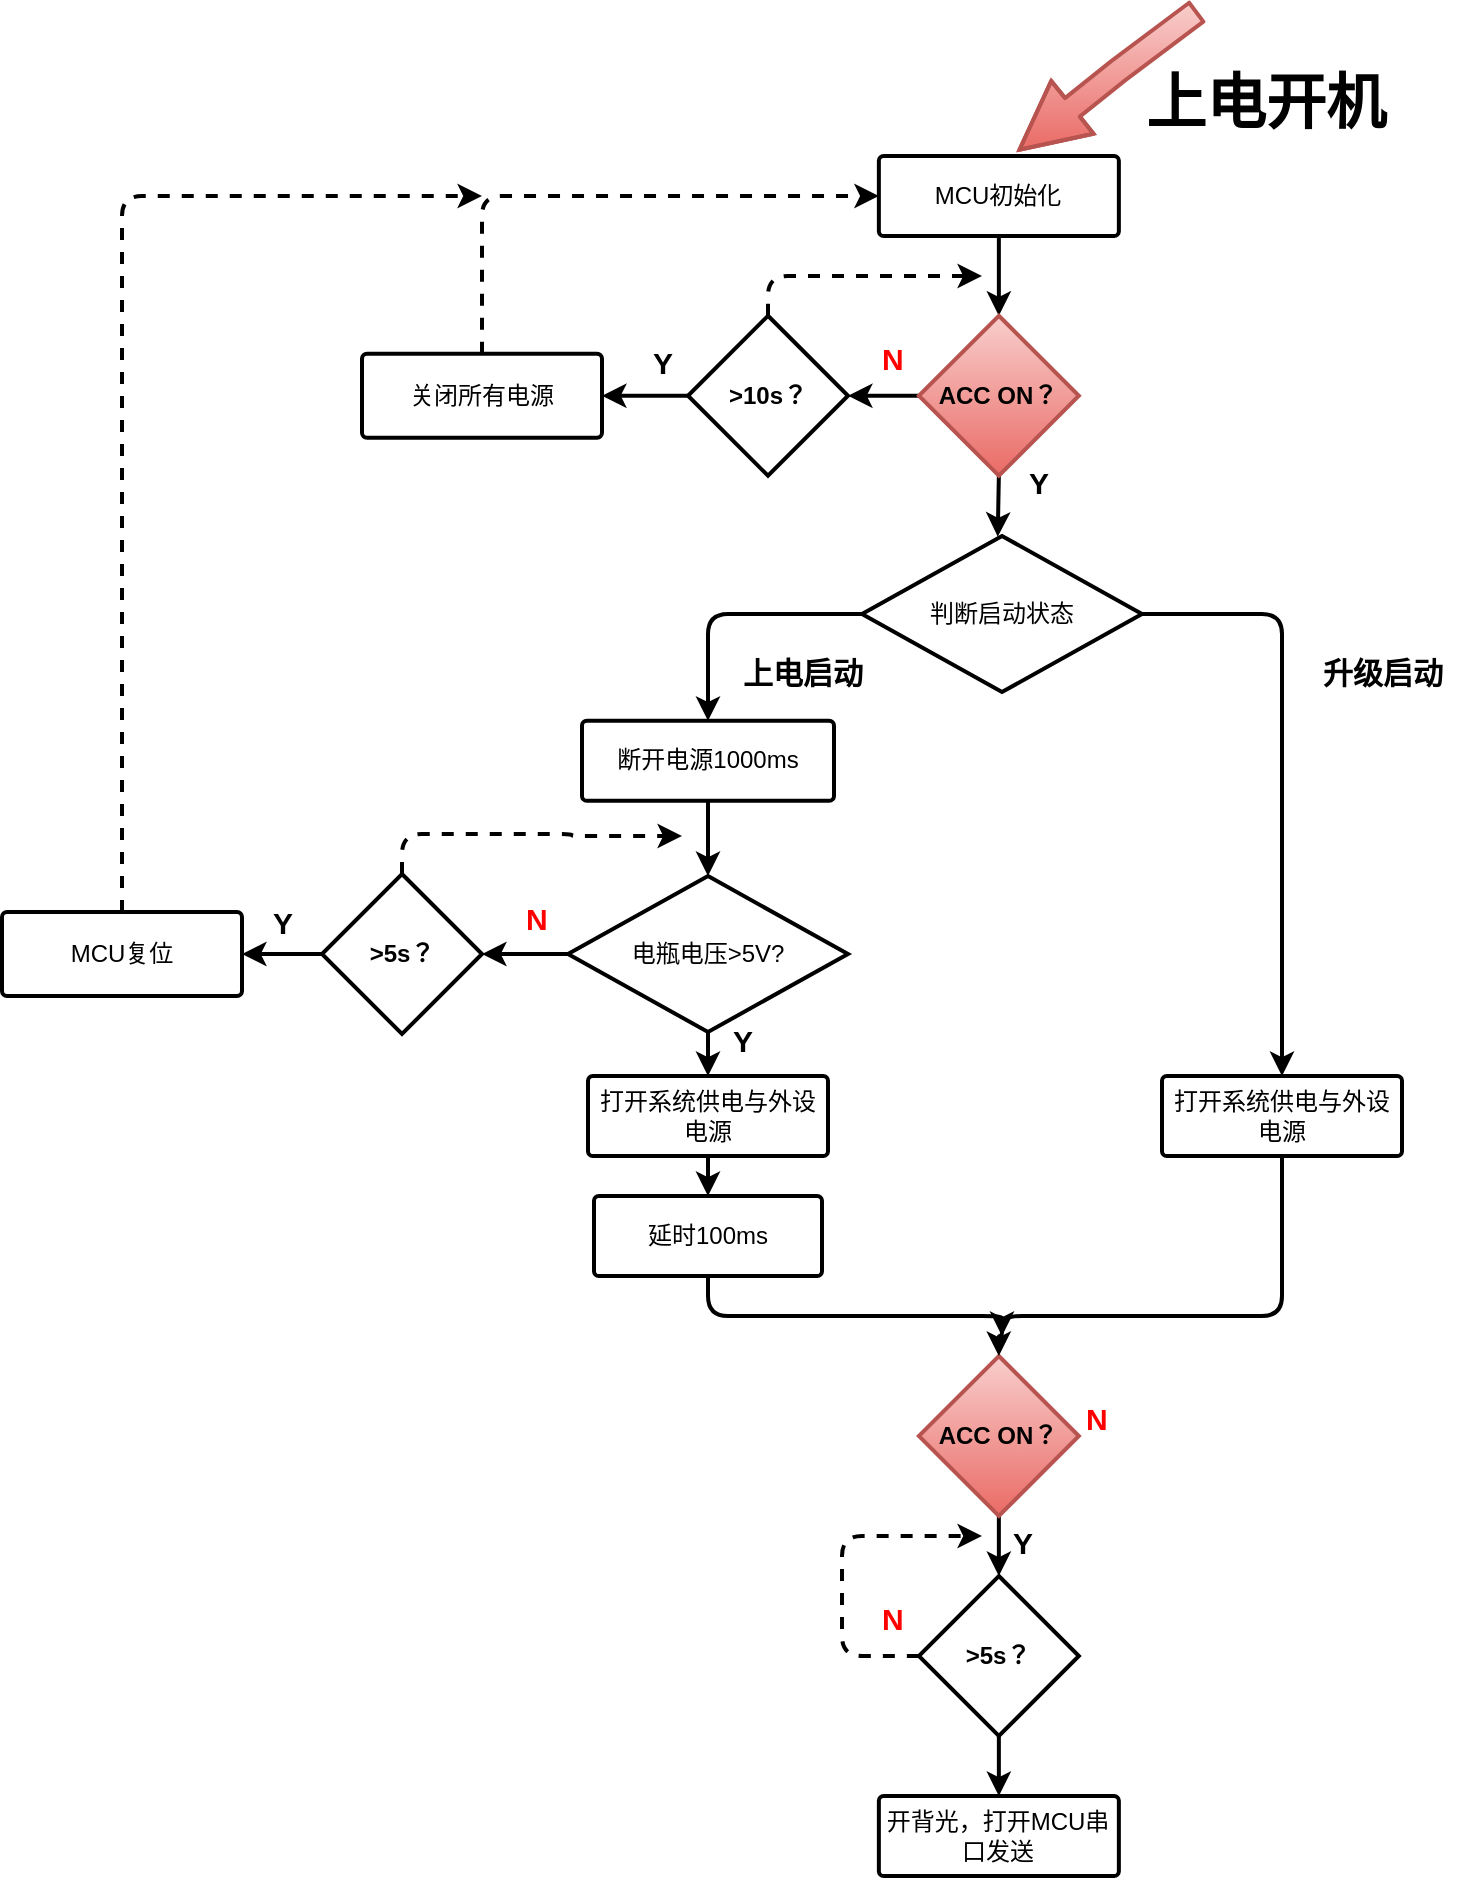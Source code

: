 <mxfile version="12.4.2" type="github" pages="2">
  <diagram id="tna1ElHer_TI-eJwXjj5" name="第 1 页">
    <mxGraphModel dx="1303" dy="2093" grid="1" gridSize="10" guides="1" tooltips="1" connect="1" arrows="1" fold="1" page="1" pageScale="1" pageWidth="827" pageHeight="1169" math="0" shadow="0">
      <root>
        <mxCell id="0"/>
        <mxCell id="1" parent="0"/>
        <mxCell id="ISJteBSZx92jgn3laSxB-1" value="&lt;b&gt;&lt;font style=&quot;font-size: 30px&quot;&gt;上电开机&lt;/font&gt;&lt;/b&gt;" style="text;html=1;resizable=0;points=[];autosize=1;align=left;verticalAlign=top;spacingTop=-4;fontSize=15;fontFamily=Helvetica;" vertex="1" parent="1">
          <mxGeometry x="830" y="-1047.5" width="140" height="20" as="geometry"/>
        </mxCell>
        <mxCell id="ISJteBSZx92jgn3laSxB-33" style="edgeStyle=orthogonalEdgeStyle;rounded=1;orthogonalLoop=1;jettySize=auto;html=1;exitX=0.5;exitY=1;exitDx=0;exitDy=0;exitPerimeter=0;entryX=0.5;entryY=0;entryDx=0;entryDy=0;strokeWidth=2;" edge="1" parent="1" source="ISJteBSZx92jgn3laSxB-2" target="ISJteBSZx92jgn3laSxB-7">
          <mxGeometry relative="1" as="geometry"/>
        </mxCell>
        <mxCell id="ISJteBSZx92jgn3laSxB-2" value="MCU初始化" style="strokeWidth=2;html=1;shape=mxgraph.flowchart.process;whiteSpace=wrap;fontFamily=Helvetica;align=center;" vertex="1" parent="1">
          <mxGeometry x="698.43" y="-1000" width="120" height="40" as="geometry"/>
        </mxCell>
        <mxCell id="ISJteBSZx92jgn3laSxB-3" value="" style="shape=flexArrow;endArrow=classic;html=1;fillColor=#f8cecc;strokeWidth=2;fontFamily=Helvetica;fontSize=15;strokeColor=#b85450;gradientColor=#ea6b66;width=10.833;endSize=10.642;endWidth=20;" edge="1" parent="1">
          <mxGeometry width="50" height="50" relative="1" as="geometry">
            <mxPoint x="857.93" y="-1072.5" as="sourcePoint"/>
            <mxPoint x="767.93" y="-1002.5" as="targetPoint"/>
            <Array as="points">
              <mxPoint x="817.93" y="-1042.5"/>
            </Array>
          </mxGeometry>
        </mxCell>
        <mxCell id="ISJteBSZx92jgn3laSxB-5" style="edgeStyle=orthogonalEdgeStyle;rounded=1;orthogonalLoop=1;jettySize=auto;html=1;exitX=0;exitY=0.5;exitDx=0;exitDy=0;strokeWidth=2;entryX=1;entryY=0.5;entryDx=0;entryDy=0;" edge="1" parent="1" source="ISJteBSZx92jgn3laSxB-7" target="ISJteBSZx92jgn3laSxB-12">
          <mxGeometry relative="1" as="geometry">
            <mxPoint x="845.001" y="-880.211" as="targetPoint"/>
            <Array as="points"/>
          </mxGeometry>
        </mxCell>
        <mxCell id="ISJteBSZx92jgn3laSxB-6" style="edgeStyle=orthogonalEdgeStyle;rounded=0;orthogonalLoop=1;jettySize=auto;html=1;exitX=0.5;exitY=1;exitDx=0;exitDy=0;entryX=0.5;entryY=0;entryDx=0;entryDy=0;entryPerimeter=0;strokeWidth=2;" edge="1" parent="1" source="ISJteBSZx92jgn3laSxB-7">
          <mxGeometry relative="1" as="geometry">
            <mxPoint x="757.859" y="-809.643" as="targetPoint"/>
          </mxGeometry>
        </mxCell>
        <mxCell id="ISJteBSZx92jgn3laSxB-7" value="&lt;font style=&quot;vertical-align: inherit&quot;&gt;&lt;font style=&quot;vertical-align: inherit&quot;&gt;&lt;b&gt;ACC ON？&lt;/b&gt;&lt;/font&gt;&lt;/font&gt;" style="rhombus;whiteSpace=wrap;html=1;strokeWidth=2;fillColor=#f8cecc;fontFamily=Helvetica;align=center;strokeColor=#b85450;gradientColor=#ea6b66;" vertex="1" parent="1">
          <mxGeometry x="718.43" y="-920.14" width="80" height="80" as="geometry"/>
        </mxCell>
        <mxCell id="ISJteBSZx92jgn3laSxB-8" value="Y" style="text;html=1;resizable=0;points=[];autosize=1;align=center;verticalAlign=middle;spacingTop=-4;fontFamily=Helvetica;labelPosition=center;verticalLabelPosition=middle;strokeWidth=2;fontSize=15;fontStyle=1" vertex="1" parent="1">
          <mxGeometry x="767.93" y="-840.14" width="20" height="10" as="geometry"/>
        </mxCell>
        <mxCell id="ISJteBSZx92jgn3laSxB-9" value="&lt;span style=&quot;font-size: 15px&quot;&gt;&lt;font color=&quot;#ff0000&quot;&gt;N&lt;/font&gt;&lt;/span&gt;" style="text;html=1;resizable=0;points=[];autosize=1;align=left;verticalAlign=top;spacingTop=-4;fontFamily=Helvetica;strokeWidth=2;fontSize=15;fontStyle=1;fillColor=none;" vertex="1" parent="1">
          <mxGeometry x="698.43" y="-910.14" width="30" height="20" as="geometry"/>
        </mxCell>
        <mxCell id="ISJteBSZx92jgn3laSxB-47" style="edgeStyle=orthogonalEdgeStyle;rounded=1;orthogonalLoop=1;jettySize=auto;html=1;exitX=0.5;exitY=0;exitDx=0;exitDy=0;exitPerimeter=0;entryX=0;entryY=0.5;entryDx=0;entryDy=0;entryPerimeter=0;strokeWidth=2;dashed=1;" edge="1" parent="1" source="ISJteBSZx92jgn3laSxB-11" target="ISJteBSZx92jgn3laSxB-2">
          <mxGeometry relative="1" as="geometry"/>
        </mxCell>
        <mxCell id="ISJteBSZx92jgn3laSxB-11" value="关闭所有电源" style="strokeWidth=2;html=1;shape=mxgraph.flowchart.process;whiteSpace=wrap;fillColor=none;fontFamily=Helvetica;align=center;strokeColor=#000000;" vertex="1" parent="1">
          <mxGeometry x="440" y="-901.14" width="120" height="42" as="geometry"/>
        </mxCell>
        <mxCell id="ISJteBSZx92jgn3laSxB-31" style="edgeStyle=orthogonalEdgeStyle;rounded=1;orthogonalLoop=1;jettySize=auto;html=1;exitX=0;exitY=0.5;exitDx=0;exitDy=0;entryX=1;entryY=0.5;entryDx=0;entryDy=0;entryPerimeter=0;strokeWidth=2;" edge="1" parent="1" source="ISJteBSZx92jgn3laSxB-12" target="ISJteBSZx92jgn3laSxB-11">
          <mxGeometry relative="1" as="geometry"/>
        </mxCell>
        <mxCell id="ISJteBSZx92jgn3laSxB-32" style="edgeStyle=orthogonalEdgeStyle;rounded=1;orthogonalLoop=1;jettySize=auto;html=1;exitX=0.5;exitY=0;exitDx=0;exitDy=0;strokeWidth=2;dashed=1;" edge="1" parent="1" source="ISJteBSZx92jgn3laSxB-12">
          <mxGeometry relative="1" as="geometry">
            <mxPoint x="750" y="-940" as="targetPoint"/>
            <Array as="points">
              <mxPoint x="643" y="-940"/>
            </Array>
          </mxGeometry>
        </mxCell>
        <mxCell id="ISJteBSZx92jgn3laSxB-12" value="&lt;font style=&quot;vertical-align: inherit&quot;&gt;&lt;font style=&quot;vertical-align: inherit&quot;&gt;&lt;b&gt;&amp;gt;10s？&lt;/b&gt;&lt;/font&gt;&lt;/font&gt;" style="rhombus;whiteSpace=wrap;html=1;strokeWidth=2;fontFamily=Helvetica;align=center;" vertex="1" parent="1">
          <mxGeometry x="603" y="-920.141" width="80" height="80" as="geometry"/>
        </mxCell>
        <mxCell id="ISJteBSZx92jgn3laSxB-29" style="edgeStyle=orthogonalEdgeStyle;rounded=1;orthogonalLoop=1;jettySize=auto;html=1;exitX=1;exitY=0.5;exitDx=0;exitDy=0;exitPerimeter=0;entryX=0.5;entryY=0;entryDx=0;entryDy=0;entryPerimeter=0;strokeWidth=2;" edge="1" parent="1" source="ISJteBSZx92jgn3laSxB-14" target="ISJteBSZx92jgn3laSxB-36">
          <mxGeometry relative="1" as="geometry">
            <mxPoint x="886.862" y="-717.759" as="targetPoint"/>
            <Array as="points">
              <mxPoint x="900" y="-771"/>
            </Array>
          </mxGeometry>
        </mxCell>
        <mxCell id="ISJteBSZx92jgn3laSxB-14" value="判断启动状态" style="strokeWidth=2;html=1;shape=mxgraph.flowchart.decision;whiteSpace=wrap;fillColor=#ffffff;fontFamily=Helvetica;align=center;strokeColor=#000000;" vertex="1" parent="1">
          <mxGeometry x="690" y="-810" width="140" height="78" as="geometry"/>
        </mxCell>
        <mxCell id="ISJteBSZx92jgn3laSxB-15" style="edgeStyle=orthogonalEdgeStyle;rounded=1;orthogonalLoop=1;jettySize=auto;html=1;exitX=0;exitY=0.5;exitDx=0;exitDy=0;exitPerimeter=0;entryX=0.5;entryY=0;entryDx=0;entryDy=0;entryPerimeter=0;strokeWidth=2;" edge="1" parent="1" target="ISJteBSZx92jgn3laSxB-20" source="ISJteBSZx92jgn3laSxB-14">
          <mxGeometry relative="1" as="geometry">
            <mxPoint x="612.429" y="-751.999" as="sourcePoint"/>
          </mxGeometry>
        </mxCell>
        <mxCell id="ISJteBSZx92jgn3laSxB-16" style="edgeStyle=orthogonalEdgeStyle;rounded=1;orthogonalLoop=1;jettySize=auto;html=1;exitX=0.5;exitY=1;exitDx=0;exitDy=0;exitPerimeter=0;entryX=0.5;entryY=0;entryDx=0;entryDy=0;entryPerimeter=0;strokeWidth=2;" edge="1" parent="1" source="ISJteBSZx92jgn3laSxB-17" target="ISJteBSZx92jgn3laSxB-18">
          <mxGeometry relative="1" as="geometry"/>
        </mxCell>
        <mxCell id="ISJteBSZx92jgn3laSxB-17" value="&lt;font style=&quot;vertical-align: inherit&quot;&gt;&lt;font style=&quot;vertical-align: inherit&quot;&gt;打开系统供电与外设电源&lt;/font&gt;&lt;/font&gt;" style="strokeWidth=2;html=1;shape=mxgraph.flowchart.process;whiteSpace=wrap;fontFamily=Helvetica;align=center;" vertex="1" parent="1">
          <mxGeometry x="553" y="-540" width="120" height="40" as="geometry"/>
        </mxCell>
        <mxCell id="ISJteBSZx92jgn3laSxB-38" style="edgeStyle=orthogonalEdgeStyle;rounded=1;orthogonalLoop=1;jettySize=auto;html=1;exitX=0.5;exitY=1;exitDx=0;exitDy=0;exitPerimeter=0;strokeWidth=2;" edge="1" parent="1" source="ISJteBSZx92jgn3laSxB-18">
          <mxGeometry relative="1" as="geometry">
            <mxPoint x="760" y="-410" as="targetPoint"/>
            <Array as="points">
              <mxPoint x="613" y="-420"/>
              <mxPoint x="760" y="-420"/>
            </Array>
          </mxGeometry>
        </mxCell>
        <mxCell id="ISJteBSZx92jgn3laSxB-18" value="&lt;font style=&quot;vertical-align: inherit&quot;&gt;&lt;font style=&quot;vertical-align: inherit&quot;&gt;延时100ms&lt;/font&gt;&lt;/font&gt;" style="strokeWidth=2;html=1;shape=mxgraph.flowchart.process;whiteSpace=wrap;fontFamily=Helvetica;align=center;" vertex="1" parent="1">
          <mxGeometry x="556" y="-480" width="114" height="40" as="geometry"/>
        </mxCell>
        <mxCell id="ISJteBSZx92jgn3laSxB-19" style="edgeStyle=orthogonalEdgeStyle;rounded=1;orthogonalLoop=1;jettySize=auto;html=1;exitX=0.5;exitY=1;exitDx=0;exitDy=0;exitPerimeter=0;strokeWidth=2;entryX=0.5;entryY=0;entryDx=0;entryDy=0;entryPerimeter=0;" edge="1" parent="1" source="ISJteBSZx92jgn3laSxB-20" target="ISJteBSZx92jgn3laSxB-24">
          <mxGeometry relative="1" as="geometry">
            <mxPoint x="613" y="-650" as="targetPoint"/>
          </mxGeometry>
        </mxCell>
        <mxCell id="ISJteBSZx92jgn3laSxB-20" value="&lt;font style=&quot;vertical-align: inherit&quot;&gt;&lt;font style=&quot;vertical-align: inherit&quot;&gt;断开电源1000ms&lt;/font&gt;&lt;/font&gt;" style="strokeWidth=2;html=1;shape=mxgraph.flowchart.process;whiteSpace=wrap;fontFamily=Helvetica;align=center;" vertex="1" parent="1">
          <mxGeometry x="550" y="-717.57" width="126" height="40" as="geometry"/>
        </mxCell>
        <mxCell id="ISJteBSZx92jgn3laSxB-21" value="&lt;b&gt;&lt;font style=&quot;font-size: 15px&quot;&gt;上电启动&lt;/font&gt;&lt;/b&gt;" style="text;html=1;align=center;verticalAlign=middle;resizable=0;points=[];;autosize=1;" vertex="1" parent="1">
          <mxGeometry x="620" y="-752" width="80" height="20" as="geometry"/>
        </mxCell>
        <mxCell id="ISJteBSZx92jgn3laSxB-23" value="&lt;b&gt;&lt;font style=&quot;font-size: 15px&quot;&gt;升级启动&lt;/font&gt;&lt;/b&gt;" style="text;html=1;align=center;verticalAlign=middle;resizable=0;points=[];;autosize=1;" vertex="1" parent="1">
          <mxGeometry x="910" y="-752" width="80" height="20" as="geometry"/>
        </mxCell>
        <mxCell id="ISJteBSZx92jgn3laSxB-26" style="edgeStyle=orthogonalEdgeStyle;rounded=0;orthogonalLoop=1;jettySize=auto;html=1;exitX=0;exitY=0.5;exitDx=0;exitDy=0;exitPerimeter=0;entryX=1;entryY=0.5;entryDx=0;entryDy=0;strokeWidth=2;" edge="1" parent="1" source="ISJteBSZx92jgn3laSxB-24" target="ISJteBSZx92jgn3laSxB-25">
          <mxGeometry relative="1" as="geometry"/>
        </mxCell>
        <mxCell id="ISJteBSZx92jgn3laSxB-28" style="edgeStyle=orthogonalEdgeStyle;rounded=0;orthogonalLoop=1;jettySize=auto;html=1;exitX=0.5;exitY=1;exitDx=0;exitDy=0;exitPerimeter=0;entryX=0.5;entryY=0;entryDx=0;entryDy=0;entryPerimeter=0;strokeWidth=2;" edge="1" parent="1" source="ISJteBSZx92jgn3laSxB-24" target="ISJteBSZx92jgn3laSxB-17">
          <mxGeometry relative="1" as="geometry"/>
        </mxCell>
        <mxCell id="ISJteBSZx92jgn3laSxB-24" value="&lt;font style=&quot;vertical-align: inherit&quot;&gt;&lt;font style=&quot;vertical-align: inherit&quot;&gt;&lt;font style=&quot;vertical-align: inherit&quot;&gt;&lt;font style=&quot;vertical-align: inherit&quot;&gt;&lt;font style=&quot;vertical-align: inherit&quot;&gt;&lt;font style=&quot;vertical-align: inherit&quot;&gt;&lt;font style=&quot;vertical-align: inherit&quot;&gt;&lt;font style=&quot;vertical-align: inherit&quot;&gt;电瓶电压&amp;gt;5V?&lt;/font&gt;&lt;/font&gt;&lt;/font&gt;&lt;/font&gt;&lt;/font&gt;&lt;/font&gt;&lt;/font&gt;&lt;/font&gt;" style="strokeWidth=2;html=1;shape=mxgraph.flowchart.decision;whiteSpace=wrap;fillColor=#ffffff;fontFamily=Helvetica;align=center;strokeColor=#000000;" vertex="1" parent="1">
          <mxGeometry x="543" y="-640" width="140" height="78" as="geometry"/>
        </mxCell>
        <mxCell id="ISJteBSZx92jgn3laSxB-30" style="edgeStyle=orthogonalEdgeStyle;rounded=1;orthogonalLoop=1;jettySize=auto;html=1;exitX=0.5;exitY=0;exitDx=0;exitDy=0;strokeWidth=2;dashed=1;" edge="1" parent="1" source="ISJteBSZx92jgn3laSxB-25">
          <mxGeometry relative="1" as="geometry">
            <mxPoint x="600" y="-660" as="targetPoint"/>
            <Array as="points">
              <mxPoint x="460" y="-661"/>
              <mxPoint x="545" y="-661"/>
            </Array>
          </mxGeometry>
        </mxCell>
        <mxCell id="ISJteBSZx92jgn3laSxB-48" style="edgeStyle=orthogonalEdgeStyle;rounded=1;orthogonalLoop=1;jettySize=auto;html=1;exitX=0;exitY=0.5;exitDx=0;exitDy=0;strokeWidth=2;entryX=1;entryY=0.5;entryDx=0;entryDy=0;entryPerimeter=0;" edge="1" parent="1" source="ISJteBSZx92jgn3laSxB-25" target="ISJteBSZx92jgn3laSxB-49">
          <mxGeometry relative="1" as="geometry">
            <mxPoint x="390" y="-601" as="targetPoint"/>
          </mxGeometry>
        </mxCell>
        <mxCell id="ISJteBSZx92jgn3laSxB-25" value="&lt;font style=&quot;vertical-align: inherit&quot;&gt;&lt;font style=&quot;vertical-align: inherit&quot;&gt;&lt;b&gt;&amp;gt;5s？&lt;/b&gt;&lt;/font&gt;&lt;/font&gt;" style="rhombus;whiteSpace=wrap;html=1;strokeWidth=2;fontFamily=Helvetica;align=center;" vertex="1" parent="1">
          <mxGeometry x="420" y="-641.001" width="80" height="80" as="geometry"/>
        </mxCell>
        <mxCell id="ISJteBSZx92jgn3laSxB-27" value="&lt;span style=&quot;font-size: 15px&quot;&gt;&lt;font color=&quot;#ff0000&quot;&gt;N&lt;/font&gt;&lt;/span&gt;" style="text;html=1;resizable=0;points=[];autosize=1;align=left;verticalAlign=top;spacingTop=-4;fontFamily=Helvetica;strokeWidth=2;fontSize=15;fontStyle=1;fillColor=none;" vertex="1" parent="1">
          <mxGeometry x="520" y="-630" width="30" height="20" as="geometry"/>
        </mxCell>
        <mxCell id="ISJteBSZx92jgn3laSxB-44" style="edgeStyle=orthogonalEdgeStyle;rounded=1;orthogonalLoop=1;jettySize=auto;html=1;exitX=0;exitY=0.5;exitDx=0;exitDy=0;strokeWidth=2;dashed=1;" edge="1" parent="1" source="ISJteBSZx92jgn3laSxB-34">
          <mxGeometry relative="1" as="geometry">
            <mxPoint x="750" y="-310" as="targetPoint"/>
            <Array as="points">
              <mxPoint x="680" y="-250"/>
              <mxPoint x="680" y="-310"/>
            </Array>
          </mxGeometry>
        </mxCell>
        <mxCell id="ISJteBSZx92jgn3laSxB-46" style="edgeStyle=orthogonalEdgeStyle;rounded=1;orthogonalLoop=1;jettySize=auto;html=1;exitX=0.5;exitY=1;exitDx=0;exitDy=0;entryX=0.5;entryY=0;entryDx=0;entryDy=0;entryPerimeter=0;strokeWidth=2;" edge="1" parent="1" source="ISJteBSZx92jgn3laSxB-34" target="ISJteBSZx92jgn3laSxB-45">
          <mxGeometry relative="1" as="geometry"/>
        </mxCell>
        <mxCell id="ISJteBSZx92jgn3laSxB-34" value="&lt;font style=&quot;vertical-align: inherit&quot;&gt;&lt;font style=&quot;vertical-align: inherit&quot;&gt;&lt;b&gt;&amp;gt;5s？&lt;/b&gt;&lt;/font&gt;&lt;/font&gt;" style="rhombus;whiteSpace=wrap;html=1;strokeWidth=2;fontFamily=Helvetica;align=center;" vertex="1" parent="1">
          <mxGeometry x="718.43" y="-290.001" width="80" height="80" as="geometry"/>
        </mxCell>
        <mxCell id="ISJteBSZx92jgn3laSxB-39" style="edgeStyle=orthogonalEdgeStyle;rounded=1;orthogonalLoop=1;jettySize=auto;html=1;exitX=0.5;exitY=1;exitDx=0;exitDy=0;entryX=0.5;entryY=0;entryDx=0;entryDy=0;strokeWidth=2;" edge="1" parent="1" source="ISJteBSZx92jgn3laSxB-35" target="ISJteBSZx92jgn3laSxB-34">
          <mxGeometry relative="1" as="geometry"/>
        </mxCell>
        <mxCell id="ISJteBSZx92jgn3laSxB-35" value="&lt;font style=&quot;vertical-align: inherit&quot;&gt;&lt;font style=&quot;vertical-align: inherit&quot;&gt;&lt;b&gt;ACC ON？&lt;/b&gt;&lt;/font&gt;&lt;/font&gt;" style="rhombus;whiteSpace=wrap;html=1;strokeWidth=2;fillColor=#f8cecc;fontFamily=Helvetica;align=center;strokeColor=#b85450;gradientColor=#ea6b66;" vertex="1" parent="1">
          <mxGeometry x="718.43" y="-400" width="80" height="80" as="geometry"/>
        </mxCell>
        <mxCell id="ISJteBSZx92jgn3laSxB-37" style="edgeStyle=orthogonalEdgeStyle;rounded=1;orthogonalLoop=1;jettySize=auto;html=1;exitX=0.5;exitY=1;exitDx=0;exitDy=0;exitPerimeter=0;strokeWidth=2;entryX=0.5;entryY=0;entryDx=0;entryDy=0;" edge="1" parent="1" source="ISJteBSZx92jgn3laSxB-36" target="ISJteBSZx92jgn3laSxB-35">
          <mxGeometry relative="1" as="geometry">
            <mxPoint x="759" y="-410" as="targetPoint"/>
            <Array as="points">
              <mxPoint x="900" y="-420"/>
              <mxPoint x="760" y="-420"/>
              <mxPoint x="760" y="-410"/>
              <mxPoint x="759" y="-410"/>
            </Array>
          </mxGeometry>
        </mxCell>
        <mxCell id="ISJteBSZx92jgn3laSxB-36" value="&lt;font style=&quot;vertical-align: inherit&quot;&gt;&lt;font style=&quot;vertical-align: inherit&quot;&gt;打开系统供电与外设电源&lt;/font&gt;&lt;/font&gt;" style="strokeWidth=2;html=1;shape=mxgraph.flowchart.process;whiteSpace=wrap;fontFamily=Helvetica;align=center;" vertex="1" parent="1">
          <mxGeometry x="840" y="-540" width="120" height="40" as="geometry"/>
        </mxCell>
        <mxCell id="ISJteBSZx92jgn3laSxB-40" value="&lt;span style=&quot;font-size: 15px&quot;&gt;&lt;font color=&quot;#ff0000&quot;&gt;N&lt;/font&gt;&lt;/span&gt;" style="text;html=1;resizable=0;points=[];autosize=1;align=left;verticalAlign=top;spacingTop=-4;fontFamily=Helvetica;strokeWidth=2;fontSize=15;fontStyle=1;fillColor=none;" vertex="1" parent="1">
          <mxGeometry x="800" y="-380" width="30" height="20" as="geometry"/>
        </mxCell>
        <mxCell id="ISJteBSZx92jgn3laSxB-41" value="Y" style="text;html=1;resizable=0;points=[];autosize=1;align=center;verticalAlign=middle;spacingTop=-4;fontFamily=Helvetica;labelPosition=center;verticalLabelPosition=middle;strokeWidth=2;fontSize=15;fontStyle=1" vertex="1" parent="1">
          <mxGeometry x="620" y="-561" width="20" height="10" as="geometry"/>
        </mxCell>
        <mxCell id="ISJteBSZx92jgn3laSxB-42" value="Y" style="text;html=1;resizable=0;points=[];autosize=1;align=center;verticalAlign=middle;spacingTop=-4;fontFamily=Helvetica;labelPosition=center;verticalLabelPosition=middle;strokeWidth=2;fontSize=15;fontStyle=1" vertex="1" parent="1">
          <mxGeometry x="760.0" y="-310" width="20" height="10" as="geometry"/>
        </mxCell>
        <mxCell id="ISJteBSZx92jgn3laSxB-43" value="&lt;span style=&quot;font-size: 15px&quot;&gt;&lt;font color=&quot;#ff0000&quot;&gt;N&lt;/font&gt;&lt;/span&gt;" style="text;html=1;resizable=0;points=[];autosize=1;align=left;verticalAlign=top;spacingTop=-4;fontFamily=Helvetica;strokeWidth=2;fontSize=15;fontStyle=1;fillColor=none;" vertex="1" parent="1">
          <mxGeometry x="698.43" y="-280" width="30" height="20" as="geometry"/>
        </mxCell>
        <mxCell id="ISJteBSZx92jgn3laSxB-45" value="开背光，打开MCU串口发送" style="strokeWidth=2;html=1;shape=mxgraph.flowchart.process;whiteSpace=wrap;fontFamily=Helvetica;align=center;" vertex="1" parent="1">
          <mxGeometry x="698.43" y="-180" width="120" height="40" as="geometry"/>
        </mxCell>
        <mxCell id="ISJteBSZx92jgn3laSxB-53" style="edgeStyle=orthogonalEdgeStyle;rounded=1;orthogonalLoop=1;jettySize=auto;html=1;exitX=0.5;exitY=0;exitDx=0;exitDy=0;exitPerimeter=0;strokeWidth=2;dashed=1;" edge="1" parent="1" source="ISJteBSZx92jgn3laSxB-49">
          <mxGeometry relative="1" as="geometry">
            <mxPoint x="500" y="-980" as="targetPoint"/>
            <Array as="points">
              <mxPoint x="320" y="-980"/>
            </Array>
          </mxGeometry>
        </mxCell>
        <mxCell id="ISJteBSZx92jgn3laSxB-49" value="MCU复位" style="strokeWidth=2;html=1;shape=mxgraph.flowchart.process;whiteSpace=wrap;fillColor=none;fontFamily=Helvetica;align=center;strokeColor=#000000;" vertex="1" parent="1">
          <mxGeometry x="260" y="-622" width="120" height="42" as="geometry"/>
        </mxCell>
        <mxCell id="ISJteBSZx92jgn3laSxB-50" value="Y" style="text;html=1;resizable=0;points=[];autosize=1;align=center;verticalAlign=middle;spacingTop=-4;fontFamily=Helvetica;labelPosition=center;verticalLabelPosition=middle;strokeWidth=2;fontSize=15;fontStyle=1" vertex="1" parent="1">
          <mxGeometry x="580" y="-900.14" width="20" height="10" as="geometry"/>
        </mxCell>
        <mxCell id="ISJteBSZx92jgn3laSxB-51" value="Y" style="text;html=1;resizable=0;points=[];autosize=1;align=center;verticalAlign=middle;spacingTop=-4;fontFamily=Helvetica;labelPosition=center;verticalLabelPosition=middle;strokeWidth=2;fontSize=15;fontStyle=1" vertex="1" parent="1">
          <mxGeometry x="390.0" y="-620" width="20" height="10" as="geometry"/>
        </mxCell>
      </root>
    </mxGraphModel>
  </diagram>
  <diagram id="wIMDCImC8HcPU9CJM8MK" name="第 2 页">
    <mxGraphModel dx="912" dy="647" grid="1" gridSize="10" guides="1" tooltips="1" connect="1" arrows="1" fold="1" page="1" pageScale="1" pageWidth="827" pageHeight="1169" math="0" shadow="0">
      <root>
        <mxCell id="EcboLcgH01tmRjCO4gb2-0"/>
        <mxCell id="EcboLcgH01tmRjCO4gb2-1" parent="EcboLcgH01tmRjCO4gb2-0"/>
      </root>
    </mxGraphModel>
  </diagram>
</mxfile>
